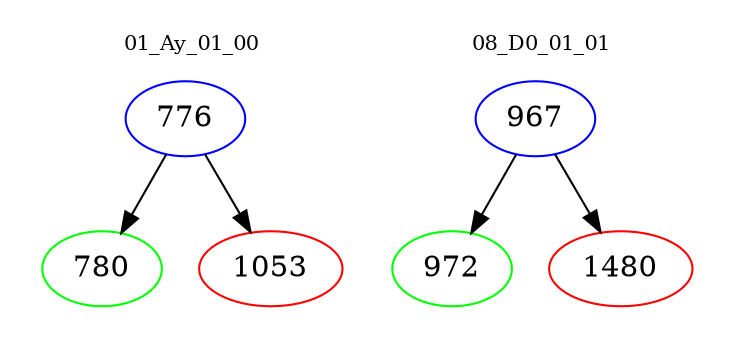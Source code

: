 digraph{
subgraph cluster_0 {
color = white
label = "01_Ay_01_00";
fontsize=10;
T0_776 [label="776", color="blue"]
T0_776 -> T0_780 [color="black"]
T0_780 [label="780", color="green"]
T0_776 -> T0_1053 [color="black"]
T0_1053 [label="1053", color="red"]
}
subgraph cluster_1 {
color = white
label = "08_D0_01_01";
fontsize=10;
T1_967 [label="967", color="blue"]
T1_967 -> T1_972 [color="black"]
T1_972 [label="972", color="green"]
T1_967 -> T1_1480 [color="black"]
T1_1480 [label="1480", color="red"]
}
}
